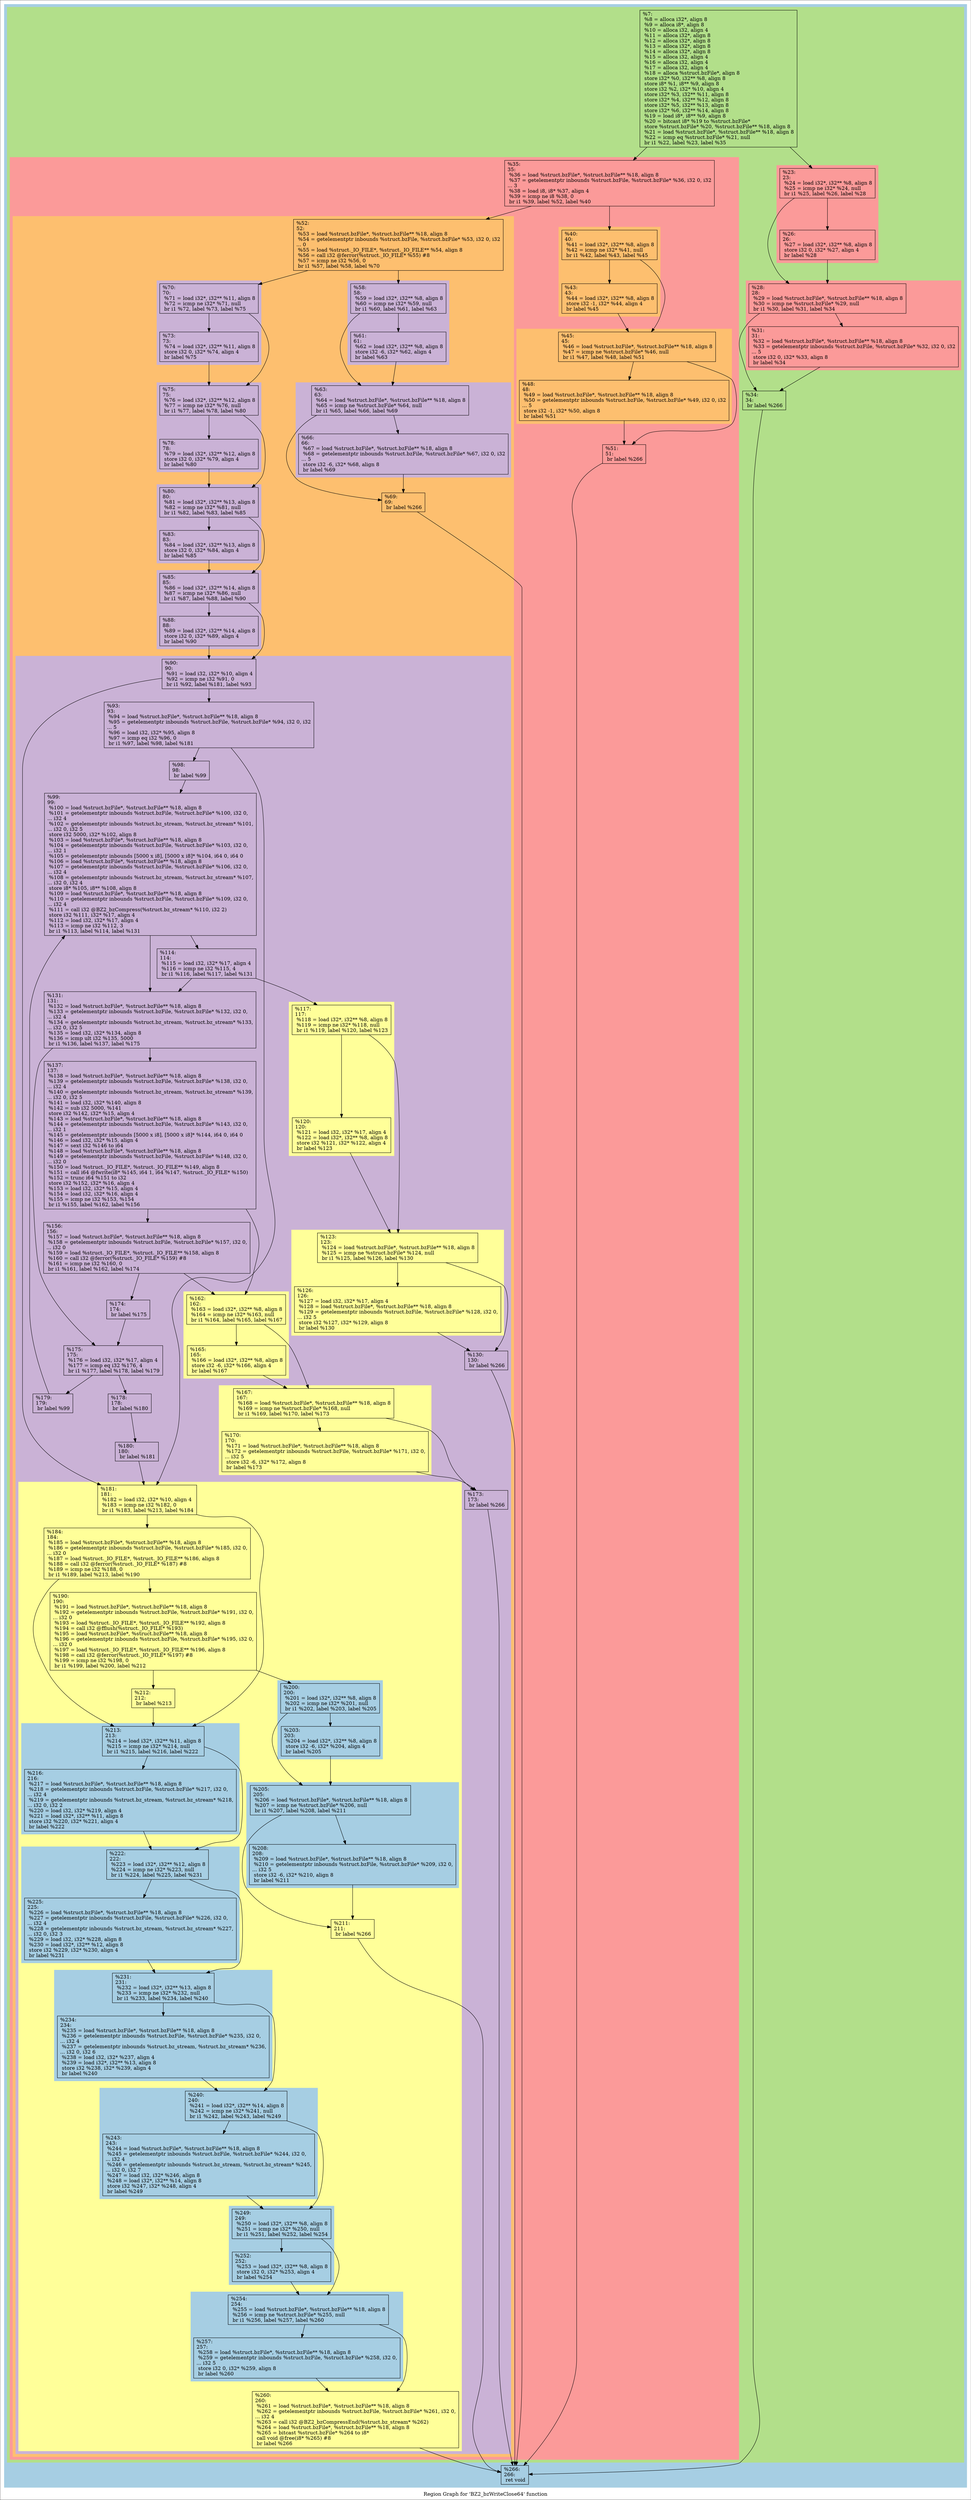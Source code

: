 digraph "Region Graph for 'BZ2_bzWriteClose64' function" {
	label="Region Graph for 'BZ2_bzWriteClose64' function";

	Node0x2867db0 [shape=record,label="{%7:\l  %8 = alloca i32*, align 8\l  %9 = alloca i8*, align 8\l  %10 = alloca i32, align 4\l  %11 = alloca i32*, align 8\l  %12 = alloca i32*, align 8\l  %13 = alloca i32*, align 8\l  %14 = alloca i32*, align 8\l  %15 = alloca i32, align 4\l  %16 = alloca i32, align 4\l  %17 = alloca i32, align 4\l  %18 = alloca %struct.bzFile*, align 8\l  store i32* %0, i32** %8, align 8\l  store i8* %1, i8** %9, align 8\l  store i32 %2, i32* %10, align 4\l  store i32* %3, i32** %11, align 8\l  store i32* %4, i32** %12, align 8\l  store i32* %5, i32** %13, align 8\l  store i32* %6, i32** %14, align 8\l  %19 = load i8*, i8** %9, align 8\l  %20 = bitcast i8* %19 to %struct.bzFile*\l  store %struct.bzFile* %20, %struct.bzFile** %18, align 8\l  %21 = load %struct.bzFile*, %struct.bzFile** %18, align 8\l  %22 = icmp eq %struct.bzFile* %21, null\l  br i1 %22, label %23, label %35\l}"];
	Node0x2867db0 -> Node0x2aba260;
	Node0x2867db0 -> Node0x2a3abf0;
	Node0x2aba260 [shape=record,label="{%23:\l23:                                               \l  %24 = load i32*, i32** %8, align 8\l  %25 = icmp ne i32* %24, null\l  br i1 %25, label %26, label %28\l}"];
	Node0x2aba260 -> Node0x2a60830;
	Node0x2aba260 -> Node0x2ab6a60;
	Node0x2a60830 [shape=record,label="{%26:\l26:                                               \l  %27 = load i32*, i32** %8, align 8\l  store i32 0, i32* %27, align 4\l  br label %28\l}"];
	Node0x2a60830 -> Node0x2ab6a60;
	Node0x2ab6a60 [shape=record,label="{%28:\l28:                                               \l  %29 = load %struct.bzFile*, %struct.bzFile** %18, align 8\l  %30 = icmp ne %struct.bzFile* %29, null\l  br i1 %30, label %31, label %34\l}"];
	Node0x2ab6a60 -> Node0x2a7e0b0;
	Node0x2ab6a60 -> Node0x28594f0;
	Node0x2a7e0b0 [shape=record,label="{%31:\l31:                                               \l  %32 = load %struct.bzFile*, %struct.bzFile** %18, align 8\l  %33 = getelementptr inbounds %struct.bzFile, %struct.bzFile* %32, i32 0, i32\l... 5\l  store i32 0, i32* %33, align 8\l  br label %34\l}"];
	Node0x2a7e0b0 -> Node0x28594f0;
	Node0x28594f0 [shape=record,label="{%34:\l34:                                               \l  br label %266\l}"];
	Node0x28594f0 -> Node0x2ab71c0;
	Node0x2ab71c0 [shape=record,label="{%266:\l266:                                              \l  ret void\l}"];
	Node0x2a3abf0 [shape=record,label="{%35:\l35:                                               \l  %36 = load %struct.bzFile*, %struct.bzFile** %18, align 8\l  %37 = getelementptr inbounds %struct.bzFile, %struct.bzFile* %36, i32 0, i32\l... 3\l  %38 = load i8, i8* %37, align 4\l  %39 = icmp ne i8 %38, 0\l  br i1 %39, label %52, label %40\l}"];
	Node0x2a3abf0 -> Node0x2885b60;
	Node0x2a3abf0 -> Node0x29a9470;
	Node0x2885b60 [shape=record,label="{%52:\l52:                                               \l  %53 = load %struct.bzFile*, %struct.bzFile** %18, align 8\l  %54 = getelementptr inbounds %struct.bzFile, %struct.bzFile* %53, i32 0, i32\l... 0\l  %55 = load %struct._IO_FILE*, %struct._IO_FILE** %54, align 8\l  %56 = call i32 @ferror(%struct._IO_FILE* %55) #8\l  %57 = icmp ne i32 %56, 0\l  br i1 %57, label %58, label %70\l}"];
	Node0x2885b60 -> Node0x2a6bbb0;
	Node0x2885b60 -> Node0x2ab8bd0;
	Node0x2a6bbb0 [shape=record,label="{%58:\l58:                                               \l  %59 = load i32*, i32** %8, align 8\l  %60 = icmp ne i32* %59, null\l  br i1 %60, label %61, label %63\l}"];
	Node0x2a6bbb0 -> Node0x2810ab0;
	Node0x2a6bbb0 -> Node0x28614c0;
	Node0x2810ab0 [shape=record,label="{%61:\l61:                                               \l  %62 = load i32*, i32** %8, align 8\l  store i32 -6, i32* %62, align 4\l  br label %63\l}"];
	Node0x2810ab0 -> Node0x28614c0;
	Node0x28614c0 [shape=record,label="{%63:\l63:                                               \l  %64 = load %struct.bzFile*, %struct.bzFile** %18, align 8\l  %65 = icmp ne %struct.bzFile* %64, null\l  br i1 %65, label %66, label %69\l}"];
	Node0x28614c0 -> Node0x2a9b340;
	Node0x28614c0 -> Node0x2ac1780;
	Node0x2a9b340 [shape=record,label="{%66:\l66:                                               \l  %67 = load %struct.bzFile*, %struct.bzFile** %18, align 8\l  %68 = getelementptr inbounds %struct.bzFile, %struct.bzFile* %67, i32 0, i32\l... 5\l  store i32 -6, i32* %68, align 8\l  br label %69\l}"];
	Node0x2a9b340 -> Node0x2ac1780;
	Node0x2ac1780 [shape=record,label="{%69:\l69:                                               \l  br label %266\l}"];
	Node0x2ac1780 -> Node0x2ab71c0;
	Node0x2ab8bd0 [shape=record,label="{%70:\l70:                                               \l  %71 = load i32*, i32** %11, align 8\l  %72 = icmp ne i32* %71, null\l  br i1 %72, label %73, label %75\l}"];
	Node0x2ab8bd0 -> Node0x2b55970;
	Node0x2ab8bd0 -> Node0x2863e60;
	Node0x2b55970 [shape=record,label="{%73:\l73:                                               \l  %74 = load i32*, i32** %11, align 8\l  store i32 0, i32* %74, align 4\l  br label %75\l}"];
	Node0x2b55970 -> Node0x2863e60;
	Node0x2863e60 [shape=record,label="{%75:\l75:                                               \l  %76 = load i32*, i32** %12, align 8\l  %77 = icmp ne i32* %76, null\l  br i1 %77, label %78, label %80\l}"];
	Node0x2863e60 -> Node0x2a76180;
	Node0x2863e60 -> Node0x2aa7b00;
	Node0x2a76180 [shape=record,label="{%78:\l78:                                               \l  %79 = load i32*, i32** %12, align 8\l  store i32 0, i32* %79, align 4\l  br label %80\l}"];
	Node0x2a76180 -> Node0x2aa7b00;
	Node0x2aa7b00 [shape=record,label="{%80:\l80:                                               \l  %81 = load i32*, i32** %13, align 8\l  %82 = icmp ne i32* %81, null\l  br i1 %82, label %83, label %85\l}"];
	Node0x2aa7b00 -> Node0x2915960;
	Node0x2aa7b00 -> Node0x284cb30;
	Node0x2915960 [shape=record,label="{%83:\l83:                                               \l  %84 = load i32*, i32** %13, align 8\l  store i32 0, i32* %84, align 4\l  br label %85\l}"];
	Node0x2915960 -> Node0x284cb30;
	Node0x284cb30 [shape=record,label="{%85:\l85:                                               \l  %86 = load i32*, i32** %14, align 8\l  %87 = icmp ne i32* %86, null\l  br i1 %87, label %88, label %90\l}"];
	Node0x284cb30 -> Node0x2aa05f0;
	Node0x284cb30 -> Node0x2b2def0;
	Node0x2aa05f0 [shape=record,label="{%88:\l88:                                               \l  %89 = load i32*, i32** %14, align 8\l  store i32 0, i32* %89, align 4\l  br label %90\l}"];
	Node0x2aa05f0 -> Node0x2b2def0;
	Node0x2b2def0 [shape=record,label="{%90:\l90:                                               \l  %91 = load i32, i32* %10, align 4\l  %92 = icmp ne i32 %91, 0\l  br i1 %92, label %181, label %93\l}"];
	Node0x2b2def0 -> Node0x2abcec0;
	Node0x2b2def0 -> Node0x2a3b460;
	Node0x2abcec0 [shape=record,label="{%181:\l181:                                              \l  %182 = load i32, i32* %10, align 4\l  %183 = icmp ne i32 %182, 0\l  br i1 %183, label %213, label %184\l}"];
	Node0x2abcec0 -> Node0x2b52970;
	Node0x2abcec0 -> Node0x2a7bcf0;
	Node0x2b52970 [shape=record,label="{%213:\l213:                                              \l  %214 = load i32*, i32** %11, align 8\l  %215 = icmp ne i32* %214, null\l  br i1 %215, label %216, label %222\l}"];
	Node0x2b52970 -> Node0x2b5d520;
	Node0x2b52970 -> Node0x2b42ec0;
	Node0x2b5d520 [shape=record,label="{%216:\l216:                                              \l  %217 = load %struct.bzFile*, %struct.bzFile** %18, align 8\l  %218 = getelementptr inbounds %struct.bzFile, %struct.bzFile* %217, i32 0,\l... i32 4\l  %219 = getelementptr inbounds %struct.bz_stream, %struct.bz_stream* %218,\l... i32 0, i32 2\l  %220 = load i32, i32* %219, align 4\l  %221 = load i32*, i32** %11, align 8\l  store i32 %220, i32* %221, align 4\l  br label %222\l}"];
	Node0x2b5d520 -> Node0x2b42ec0;
	Node0x2b42ec0 [shape=record,label="{%222:\l222:                                              \l  %223 = load i32*, i32** %12, align 8\l  %224 = icmp ne i32* %223, null\l  br i1 %224, label %225, label %231\l}"];
	Node0x2b42ec0 -> Node0x2ac36d0;
	Node0x2b42ec0 -> Node0x2a91b00;
	Node0x2ac36d0 [shape=record,label="{%225:\l225:                                              \l  %226 = load %struct.bzFile*, %struct.bzFile** %18, align 8\l  %227 = getelementptr inbounds %struct.bzFile, %struct.bzFile* %226, i32 0,\l... i32 4\l  %228 = getelementptr inbounds %struct.bz_stream, %struct.bz_stream* %227,\l... i32 0, i32 3\l  %229 = load i32, i32* %228, align 8\l  %230 = load i32*, i32** %12, align 8\l  store i32 %229, i32* %230, align 4\l  br label %231\l}"];
	Node0x2ac36d0 -> Node0x2a91b00;
	Node0x2a91b00 [shape=record,label="{%231:\l231:                                              \l  %232 = load i32*, i32** %13, align 8\l  %233 = icmp ne i32* %232, null\l  br i1 %233, label %234, label %240\l}"];
	Node0x2a91b00 -> Node0x2a64230;
	Node0x2a91b00 -> Node0x2a920c0;
	Node0x2a64230 [shape=record,label="{%234:\l234:                                              \l  %235 = load %struct.bzFile*, %struct.bzFile** %18, align 8\l  %236 = getelementptr inbounds %struct.bzFile, %struct.bzFile* %235, i32 0,\l... i32 4\l  %237 = getelementptr inbounds %struct.bz_stream, %struct.bz_stream* %236,\l... i32 0, i32 6\l  %238 = load i32, i32* %237, align 4\l  %239 = load i32*, i32** %13, align 8\l  store i32 %238, i32* %239, align 4\l  br label %240\l}"];
	Node0x2a64230 -> Node0x2a920c0;
	Node0x2a920c0 [shape=record,label="{%240:\l240:                                              \l  %241 = load i32*, i32** %14, align 8\l  %242 = icmp ne i32* %241, null\l  br i1 %242, label %243, label %249\l}"];
	Node0x2a920c0 -> Node0x2804750;
	Node0x2a920c0 -> Node0x2b3ed70;
	Node0x2804750 [shape=record,label="{%243:\l243:                                              \l  %244 = load %struct.bzFile*, %struct.bzFile** %18, align 8\l  %245 = getelementptr inbounds %struct.bzFile, %struct.bzFile* %244, i32 0,\l... i32 4\l  %246 = getelementptr inbounds %struct.bz_stream, %struct.bz_stream* %245,\l... i32 0, i32 7\l  %247 = load i32, i32* %246, align 8\l  %248 = load i32*, i32** %14, align 8\l  store i32 %247, i32* %248, align 4\l  br label %249\l}"];
	Node0x2804750 -> Node0x2b3ed70;
	Node0x2b3ed70 [shape=record,label="{%249:\l249:                                              \l  %250 = load i32*, i32** %8, align 8\l  %251 = icmp ne i32* %250, null\l  br i1 %251, label %252, label %254\l}"];
	Node0x2b3ed70 -> Node0x2b33b40;
	Node0x2b3ed70 -> Node0x29b1720;
	Node0x2b33b40 [shape=record,label="{%252:\l252:                                              \l  %253 = load i32*, i32** %8, align 8\l  store i32 0, i32* %253, align 4\l  br label %254\l}"];
	Node0x2b33b40 -> Node0x29b1720;
	Node0x29b1720 [shape=record,label="{%254:\l254:                                              \l  %255 = load %struct.bzFile*, %struct.bzFile** %18, align 8\l  %256 = icmp ne %struct.bzFile* %255, null\l  br i1 %256, label %257, label %260\l}"];
	Node0x29b1720 -> Node0x2b3fd60;
	Node0x29b1720 -> Node0x2a489f0;
	Node0x2b3fd60 [shape=record,label="{%257:\l257:                                              \l  %258 = load %struct.bzFile*, %struct.bzFile** %18, align 8\l  %259 = getelementptr inbounds %struct.bzFile, %struct.bzFile* %258, i32 0,\l... i32 5\l  store i32 0, i32* %259, align 8\l  br label %260\l}"];
	Node0x2b3fd60 -> Node0x2a489f0;
	Node0x2a489f0 [shape=record,label="{%260:\l260:                                              \l  %261 = load %struct.bzFile*, %struct.bzFile** %18, align 8\l  %262 = getelementptr inbounds %struct.bzFile, %struct.bzFile* %261, i32 0,\l... i32 4\l  %263 = call i32 @BZ2_bzCompressEnd(%struct.bz_stream* %262)\l  %264 = load %struct.bzFile*, %struct.bzFile** %18, align 8\l  %265 = bitcast %struct.bzFile* %264 to i8*\l  call void @free(i8* %265) #8\l  br label %266\l}"];
	Node0x2a489f0 -> Node0x2ab71c0;
	Node0x2a7bcf0 [shape=record,label="{%184:\l184:                                              \l  %185 = load %struct.bzFile*, %struct.bzFile** %18, align 8\l  %186 = getelementptr inbounds %struct.bzFile, %struct.bzFile* %185, i32 0,\l... i32 0\l  %187 = load %struct._IO_FILE*, %struct._IO_FILE** %186, align 8\l  %188 = call i32 @ferror(%struct._IO_FILE* %187) #8\l  %189 = icmp ne i32 %188, 0\l  br i1 %189, label %213, label %190\l}"];
	Node0x2a7bcf0 -> Node0x2b52970;
	Node0x2a7bcf0 -> Node0x2b89b70;
	Node0x2b89b70 [shape=record,label="{%190:\l190:                                              \l  %191 = load %struct.bzFile*, %struct.bzFile** %18, align 8\l  %192 = getelementptr inbounds %struct.bzFile, %struct.bzFile* %191, i32 0,\l... i32 0\l  %193 = load %struct._IO_FILE*, %struct._IO_FILE** %192, align 8\l  %194 = call i32 @fflush(%struct._IO_FILE* %193)\l  %195 = load %struct.bzFile*, %struct.bzFile** %18, align 8\l  %196 = getelementptr inbounds %struct.bzFile, %struct.bzFile* %195, i32 0,\l... i32 0\l  %197 = load %struct._IO_FILE*, %struct._IO_FILE** %196, align 8\l  %198 = call i32 @ferror(%struct._IO_FILE* %197) #8\l  %199 = icmp ne i32 %198, 0\l  br i1 %199, label %200, label %212\l}"];
	Node0x2b89b70 -> Node0x2abbc50;
	Node0x2b89b70 -> Node0x2a6b950;
	Node0x2abbc50 [shape=record,label="{%200:\l200:                                              \l  %201 = load i32*, i32** %8, align 8\l  %202 = icmp ne i32* %201, null\l  br i1 %202, label %203, label %205\l}"];
	Node0x2abbc50 -> Node0x2b89d40;
	Node0x2abbc50 -> Node0x2b625d0;
	Node0x2b89d40 [shape=record,label="{%203:\l203:                                              \l  %204 = load i32*, i32** %8, align 8\l  store i32 -6, i32* %204, align 4\l  br label %205\l}"];
	Node0x2b89d40 -> Node0x2b625d0;
	Node0x2b625d0 [shape=record,label="{%205:\l205:                                              \l  %206 = load %struct.bzFile*, %struct.bzFile** %18, align 8\l  %207 = icmp ne %struct.bzFile* %206, null\l  br i1 %207, label %208, label %211\l}"];
	Node0x2b625d0 -> Node0x2b8d690;
	Node0x2b625d0 -> Node0x2aa3940;
	Node0x2b8d690 [shape=record,label="{%208:\l208:                                              \l  %209 = load %struct.bzFile*, %struct.bzFile** %18, align 8\l  %210 = getelementptr inbounds %struct.bzFile, %struct.bzFile* %209, i32 0,\l... i32 5\l  store i32 -6, i32* %210, align 8\l  br label %211\l}"];
	Node0x2b8d690 -> Node0x2aa3940;
	Node0x2aa3940 [shape=record,label="{%211:\l211:                                              \l  br label %266\l}"];
	Node0x2aa3940 -> Node0x2ab71c0;
	Node0x2a6b950 [shape=record,label="{%212:\l212:                                              \l  br label %213\l}"];
	Node0x2a6b950 -> Node0x2b52970;
	Node0x2a3b460 [shape=record,label="{%93:\l93:                                               \l  %94 = load %struct.bzFile*, %struct.bzFile** %18, align 8\l  %95 = getelementptr inbounds %struct.bzFile, %struct.bzFile* %94, i32 0, i32\l... 5\l  %96 = load i32, i32* %95, align 8\l  %97 = icmp eq i32 %96, 0\l  br i1 %97, label %98, label %181\l}"];
	Node0x2a3b460 -> Node0x2ae2680;
	Node0x2a3b460 -> Node0x2abcec0;
	Node0x2ae2680 [shape=record,label="{%98:\l98:                                               \l  br label %99\l}"];
	Node0x2ae2680 -> Node0x2a7ca10;
	Node0x2a7ca10 [shape=record,label="{%99:\l99:                                               \l  %100 = load %struct.bzFile*, %struct.bzFile** %18, align 8\l  %101 = getelementptr inbounds %struct.bzFile, %struct.bzFile* %100, i32 0,\l... i32 4\l  %102 = getelementptr inbounds %struct.bz_stream, %struct.bz_stream* %101,\l... i32 0, i32 5\l  store i32 5000, i32* %102, align 8\l  %103 = load %struct.bzFile*, %struct.bzFile** %18, align 8\l  %104 = getelementptr inbounds %struct.bzFile, %struct.bzFile* %103, i32 0,\l... i32 1\l  %105 = getelementptr inbounds [5000 x i8], [5000 x i8]* %104, i64 0, i64 0\l  %106 = load %struct.bzFile*, %struct.bzFile** %18, align 8\l  %107 = getelementptr inbounds %struct.bzFile, %struct.bzFile* %106, i32 0,\l... i32 4\l  %108 = getelementptr inbounds %struct.bz_stream, %struct.bz_stream* %107,\l... i32 0, i32 4\l  store i8* %105, i8** %108, align 8\l  %109 = load %struct.bzFile*, %struct.bzFile** %18, align 8\l  %110 = getelementptr inbounds %struct.bzFile, %struct.bzFile* %109, i32 0,\l... i32 4\l  %111 = call i32 @BZ2_bzCompress(%struct.bz_stream* %110, i32 2)\l  store i32 %111, i32* %17, align 4\l  %112 = load i32, i32* %17, align 4\l  %113 = icmp ne i32 %112, 3\l  br i1 %113, label %114, label %131\l}"];
	Node0x2a7ca10 -> Node0x2863030;
	Node0x2a7ca10 -> Node0x2ac4970;
	Node0x2863030 [shape=record,label="{%114:\l114:                                              \l  %115 = load i32, i32* %17, align 4\l  %116 = icmp ne i32 %115, 4\l  br i1 %116, label %117, label %131\l}"];
	Node0x2863030 -> Node0x2a77020;
	Node0x2863030 -> Node0x2ac4970;
	Node0x2a77020 [shape=record,label="{%117:\l117:                                              \l  %118 = load i32*, i32** %8, align 8\l  %119 = icmp ne i32* %118, null\l  br i1 %119, label %120, label %123\l}"];
	Node0x2a77020 -> Node0x2ac9ba0;
	Node0x2a77020 -> Node0x290ed00;
	Node0x2ac9ba0 [shape=record,label="{%120:\l120:                                              \l  %121 = load i32, i32* %17, align 4\l  %122 = load i32*, i32** %8, align 8\l  store i32 %121, i32* %122, align 4\l  br label %123\l}"];
	Node0x2ac9ba0 -> Node0x290ed00;
	Node0x290ed00 [shape=record,label="{%123:\l123:                                              \l  %124 = load %struct.bzFile*, %struct.bzFile** %18, align 8\l  %125 = icmp ne %struct.bzFile* %124, null\l  br i1 %125, label %126, label %130\l}"];
	Node0x290ed00 -> Node0x29a7bf0;
	Node0x290ed00 -> Node0x2b4c2b0;
	Node0x29a7bf0 [shape=record,label="{%126:\l126:                                              \l  %127 = load i32, i32* %17, align 4\l  %128 = load %struct.bzFile*, %struct.bzFile** %18, align 8\l  %129 = getelementptr inbounds %struct.bzFile, %struct.bzFile* %128, i32 0,\l... i32 5\l  store i32 %127, i32* %129, align 8\l  br label %130\l}"];
	Node0x29a7bf0 -> Node0x2b4c2b0;
	Node0x2b4c2b0 [shape=record,label="{%130:\l130:                                              \l  br label %266\l}"];
	Node0x2b4c2b0 -> Node0x2ab71c0;
	Node0x2ac4970 [shape=record,label="{%131:\l131:                                              \l  %132 = load %struct.bzFile*, %struct.bzFile** %18, align 8\l  %133 = getelementptr inbounds %struct.bzFile, %struct.bzFile* %132, i32 0,\l... i32 4\l  %134 = getelementptr inbounds %struct.bz_stream, %struct.bz_stream* %133,\l... i32 0, i32 5\l  %135 = load i32, i32* %134, align 8\l  %136 = icmp ult i32 %135, 5000\l  br i1 %136, label %137, label %175\l}"];
	Node0x2ac4970 -> Node0x2a977a0;
	Node0x2ac4970 -> Node0x2b36fc0;
	Node0x2a977a0 [shape=record,label="{%137:\l137:                                              \l  %138 = load %struct.bzFile*, %struct.bzFile** %18, align 8\l  %139 = getelementptr inbounds %struct.bzFile, %struct.bzFile* %138, i32 0,\l... i32 4\l  %140 = getelementptr inbounds %struct.bz_stream, %struct.bz_stream* %139,\l... i32 0, i32 5\l  %141 = load i32, i32* %140, align 8\l  %142 = sub i32 5000, %141\l  store i32 %142, i32* %15, align 4\l  %143 = load %struct.bzFile*, %struct.bzFile** %18, align 8\l  %144 = getelementptr inbounds %struct.bzFile, %struct.bzFile* %143, i32 0,\l... i32 1\l  %145 = getelementptr inbounds [5000 x i8], [5000 x i8]* %144, i64 0, i64 0\l  %146 = load i32, i32* %15, align 4\l  %147 = sext i32 %146 to i64\l  %148 = load %struct.bzFile*, %struct.bzFile** %18, align 8\l  %149 = getelementptr inbounds %struct.bzFile, %struct.bzFile* %148, i32 0,\l... i32 0\l  %150 = load %struct._IO_FILE*, %struct._IO_FILE** %149, align 8\l  %151 = call i64 @fwrite(i8* %145, i64 1, i64 %147, %struct._IO_FILE* %150)\l  %152 = trunc i64 %151 to i32\l  store i32 %152, i32* %16, align 4\l  %153 = load i32, i32* %15, align 4\l  %154 = load i32, i32* %16, align 4\l  %155 = icmp ne i32 %153, %154\l  br i1 %155, label %162, label %156\l}"];
	Node0x2a977a0 -> Node0x2a8ada0;
	Node0x2a977a0 -> Node0x2a8b4c0;
	Node0x2a8ada0 [shape=record,label="{%162:\l162:                                              \l  %163 = load i32*, i32** %8, align 8\l  %164 = icmp ne i32* %163, null\l  br i1 %164, label %165, label %167\l}"];
	Node0x2a8ada0 -> Node0x2a7ca90;
	Node0x2a8ada0 -> Node0x2a7bac0;
	Node0x2a7ca90 [shape=record,label="{%165:\l165:                                              \l  %166 = load i32*, i32** %8, align 8\l  store i32 -6, i32* %166, align 4\l  br label %167\l}"];
	Node0x2a7ca90 -> Node0x2a7bac0;
	Node0x2a7bac0 [shape=record,label="{%167:\l167:                                              \l  %168 = load %struct.bzFile*, %struct.bzFile** %18, align 8\l  %169 = icmp ne %struct.bzFile* %168, null\l  br i1 %169, label %170, label %173\l}"];
	Node0x2a7bac0 -> Node0x2ab66b0;
	Node0x2a7bac0 -> Node0x2afc150;
	Node0x2ab66b0 [shape=record,label="{%170:\l170:                                              \l  %171 = load %struct.bzFile*, %struct.bzFile** %18, align 8\l  %172 = getelementptr inbounds %struct.bzFile, %struct.bzFile* %171, i32 0,\l... i32 5\l  store i32 -6, i32* %172, align 8\l  br label %173\l}"];
	Node0x2ab66b0 -> Node0x2afc150;
	Node0x2afc150 [shape=record,label="{%173:\l173:                                              \l  br label %266\l}"];
	Node0x2afc150 -> Node0x2ab71c0;
	Node0x2a8b4c0 [shape=record,label="{%156:\l156:                                              \l  %157 = load %struct.bzFile*, %struct.bzFile** %18, align 8\l  %158 = getelementptr inbounds %struct.bzFile, %struct.bzFile* %157, i32 0,\l... i32 0\l  %159 = load %struct._IO_FILE*, %struct._IO_FILE** %158, align 8\l  %160 = call i32 @ferror(%struct._IO_FILE* %159) #8\l  %161 = icmp ne i32 %160, 0\l  br i1 %161, label %162, label %174\l}"];
	Node0x2a8b4c0 -> Node0x2a8ada0;
	Node0x2a8b4c0 -> Node0x2a8aa60;
	Node0x2a8aa60 [shape=record,label="{%174:\l174:                                              \l  br label %175\l}"];
	Node0x2a8aa60 -> Node0x2b36fc0;
	Node0x2b36fc0 [shape=record,label="{%175:\l175:                                              \l  %176 = load i32, i32* %17, align 4\l  %177 = icmp eq i32 %176, 4\l  br i1 %177, label %178, label %179\l}"];
	Node0x2b36fc0 -> Node0x2ab10f0;
	Node0x2b36fc0 -> Node0x2b352c0;
	Node0x2ab10f0 [shape=record,label="{%178:\l178:                                              \l  br label %180\l}"];
	Node0x2ab10f0 -> Node0x2a00f00;
	Node0x2a00f00 [shape=record,label="{%180:\l180:                                              \l  br label %181\l}"];
	Node0x2a00f00 -> Node0x2abcec0;
	Node0x2b352c0 [shape=record,label="{%179:\l179:                                              \l  br label %99\l}"];
	Node0x2b352c0 -> Node0x2a7ca10;
	Node0x29a9470 [shape=record,label="{%40:\l40:                                               \l  %41 = load i32*, i32** %8, align 8\l  %42 = icmp ne i32* %41, null\l  br i1 %42, label %43, label %45\l}"];
	Node0x29a9470 -> Node0x2ab84e0;
	Node0x29a9470 -> Node0x2a86a40;
	Node0x2ab84e0 [shape=record,label="{%43:\l43:                                               \l  %44 = load i32*, i32** %8, align 8\l  store i32 -1, i32* %44, align 4\l  br label %45\l}"];
	Node0x2ab84e0 -> Node0x2a86a40;
	Node0x2a86a40 [shape=record,label="{%45:\l45:                                               \l  %46 = load %struct.bzFile*, %struct.bzFile** %18, align 8\l  %47 = icmp ne %struct.bzFile* %46, null\l  br i1 %47, label %48, label %51\l}"];
	Node0x2a86a40 -> Node0x28c2d40;
	Node0x2a86a40 -> Node0x2862d30;
	Node0x28c2d40 [shape=record,label="{%48:\l48:                                               \l  %49 = load %struct.bzFile*, %struct.bzFile** %18, align 8\l  %50 = getelementptr inbounds %struct.bzFile, %struct.bzFile* %49, i32 0, i32\l... 5\l  store i32 -1, i32* %50, align 8\l  br label %51\l}"];
	Node0x28c2d40 -> Node0x2862d30;
	Node0x2862d30 [shape=record,label="{%51:\l51:                                               \l  br label %266\l}"];
	Node0x2862d30 -> Node0x2ab71c0;
	colorscheme = "paired12"
        subgraph cluster_0x2b89b90 {
          label = "";
          style = filled;
          color = 1
          subgraph cluster_0x2b99ac0 {
            label = "";
            style = filled;
            color = 3
            subgraph cluster_0x27c33d0 {
              label = "";
              style = filled;
              color = 5
              Node0x2aba260;
              Node0x2a60830;
            }
            subgraph cluster_0x2b9bf00 {
              label = "";
              style = filled;
              color = 5
              Node0x2ab6a60;
              Node0x2a7e0b0;
            }
            subgraph cluster_0x2b99a40 {
              label = "";
              style = filled;
              color = 5
              subgraph cluster_0x2b998c0 {
                label = "";
                style = filled;
                color = 7
                subgraph cluster_0x2b668a0 {
                  label = "";
                  style = filled;
                  color = 9
                  Node0x2a6bbb0;
                  Node0x2810ab0;
                }
                subgraph cluster_0x2b8c140 {
                  label = "";
                  style = filled;
                  color = 9
                  Node0x28614c0;
                  Node0x2a9b340;
                }
                subgraph cluster_0x2b99840 {
                  label = "";
                  style = filled;
                  color = 9
                  Node0x2ab8bd0;
                  Node0x2b55970;
                }
                subgraph cluster_0x2b997c0 {
                  label = "";
                  style = filled;
                  color = 9
                  Node0x2863e60;
                  Node0x2a76180;
                }
                subgraph cluster_0x2b92e10 {
                  label = "";
                  style = filled;
                  color = 9
                  Node0x2aa7b00;
                  Node0x2915960;
                }
                subgraph cluster_0x2b92d90 {
                  label = "";
                  style = filled;
                  color = 9
                  Node0x284cb30;
                  Node0x2aa05f0;
                }
                subgraph cluster_0x2b92d10 {
                  label = "";
                  style = filled;
                  color = 9
                  subgraph cluster_0x2b8bbb0 {
                    label = "";
                    style = filled;
                    color = 11
                    subgraph cluster_0x2b8ba30 {
                      label = "";
                      style = filled;
                      color = 1
                      Node0x2b52970;
                      Node0x2b5d520;
                    }
                    subgraph cluster_0x2b8b9b0 {
                      label = "";
                      style = filled;
                      color = 1
                      Node0x2b42ec0;
                      Node0x2ac36d0;
                    }
                    subgraph cluster_0x27c2b80 {
                      label = "";
                      style = filled;
                      color = 1
                      Node0x2a91b00;
                      Node0x2a64230;
                    }
                    subgraph cluster_0x27c2b00 {
                      label = "";
                      style = filled;
                      color = 1
                      Node0x2a920c0;
                      Node0x2804750;
                    }
                    subgraph cluster_0x2b9bf80 {
                      label = "";
                      style = filled;
                      color = 1
                      Node0x2b3ed70;
                      Node0x2b33b40;
                    }
                    subgraph cluster_0x2b66950 {
                      label = "";
                      style = filled;
                      color = 1
                      Node0x29b1720;
                      Node0x2b3fd60;
                    }
                    subgraph cluster_0x2b8bb30 {
                      label = "";
                      style = filled;
                      color = 1
                      Node0x2abbc50;
                      Node0x2b89d40;
                    }
                    subgraph cluster_0x2b8bab0 {
                      label = "";
                      style = filled;
                      color = 1
                      Node0x2b625d0;
                      Node0x2b8d690;
                    }
                    Node0x2abcec0;
                    Node0x2a489f0;
                    Node0x2a7bcf0;
                    Node0x2b89b70;
                    Node0x2aa3940;
                    Node0x2a6b950;
                  }
                  subgraph cluster_0x2b92380 {
                    label = "";
                    style = filled;
                    color = 11
                    Node0x2a77020;
                    Node0x2ac9ba0;
                  }
                  subgraph cluster_0x2b8bc30 {
                    label = "";
                    style = filled;
                    color = 11
                    Node0x290ed00;
                    Node0x29a7bf0;
                  }
                  subgraph cluster_0x2b92480 {
                    label = "";
                    style = filled;
                    color = 11
                    Node0x2a8ada0;
                    Node0x2a7ca90;
                  }
                  subgraph cluster_0x2b92400 {
                    label = "";
                    style = filled;
                    color = 11
                    Node0x2a7bac0;
                    Node0x2ab66b0;
                  }
                  Node0x2b2def0;
                  Node0x2a3b460;
                  Node0x2ae2680;
                  Node0x2a7ca10;
                  Node0x2863030;
                  Node0x2b4c2b0;
                  Node0x2ac4970;
                  Node0x2a977a0;
                  Node0x2afc150;
                  Node0x2a8b4c0;
                  Node0x2a8aa60;
                  Node0x2b36fc0;
                  Node0x2ab10f0;
                  Node0x2a00f00;
                  Node0x2b352c0;
                }
                Node0x2885b60;
                Node0x2ac1780;
              }
              subgraph cluster_0x2b999c0 {
                label = "";
                style = filled;
                color = 7
                Node0x29a9470;
                Node0x2ab84e0;
              }
              subgraph cluster_0x2b99940 {
                label = "";
                style = filled;
                color = 7
                Node0x2a86a40;
                Node0x28c2d40;
              }
              Node0x2a3abf0;
              Node0x2862d30;
            }
            Node0x2867db0;
            Node0x28594f0;
          }
          Node0x2ab71c0;
        }
}
